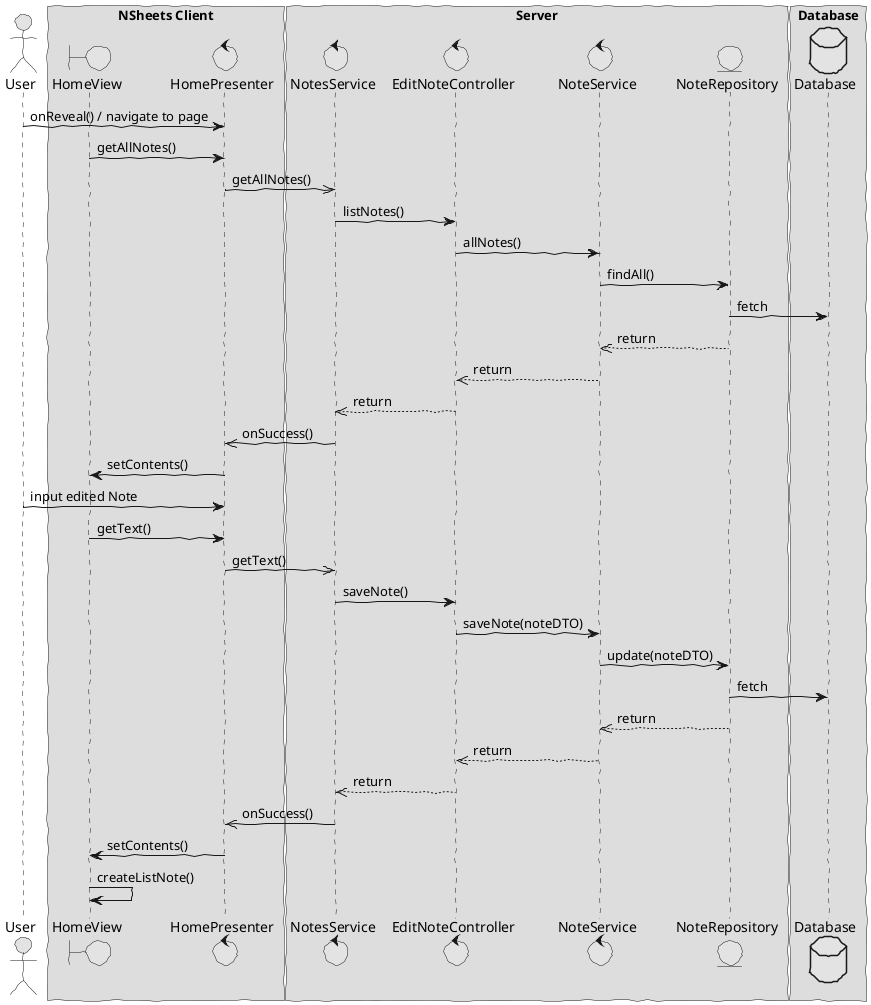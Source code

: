 @startuml  design3.png
skinparam handwritten true
skinparam monochrome true
skinparam packageStyle rect
skinparam defaultFontName FG Virgil
skinparam shadowing false

actor User
boundary HomeView
control HomePresenter
control NotesService
control EditNoteController
control NoteService
entity NoteRepository
database Database

box "NSheets Client"
participant HomeView
participant HomePresenter 
end box

box "Server"
participant NotesService
participant EditNoteController
participant NoteService
participant NoteRepository
end box

box "Database"
participant Database
end box

User -> HomePresenter : onReveal() / navigate to page 
HomeView -> HomePresenter : getAllNotes()
HomePresenter ->> NotesService : getAllNotes()
NotesService -> EditNoteController : listNotes()
EditNoteController -> NoteService : allNotes()
NoteService -> NoteRepository : findAll()
NoteRepository -> Database : fetch
NoteRepository -->> NoteService : return
NoteService -->> EditNoteController : return
EditNoteController -->> NotesService : return
NotesService ->> HomePresenter : onSuccess() 
HomePresenter -> HomeView : setContents()

User -> HomePresenter : input edited Note
HomeView -> HomePresenter : getText()
HomePresenter ->> NotesService : getText()
NotesService -> EditNoteController : saveNote()
EditNoteController -> NoteService : saveNote(noteDTO)
NoteService -> NoteRepository : update(noteDTO)
NoteRepository -> Database : fetch
NoteRepository -->> NoteService : return
NoteService -->> EditNoteController : return
EditNoteController -->> NotesService : return
NotesService ->> HomePresenter : onSuccess() 
HomePresenter -> HomeView : setContents()
HomeView -> HomeView : createListNote()
@enduml